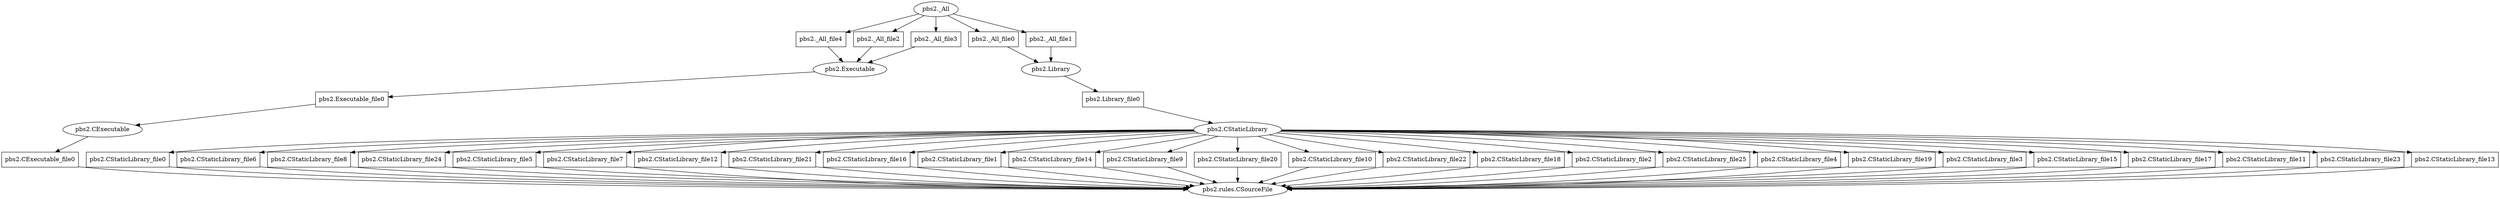 strict digraph {
	"pbs2.CStaticLibrary_file0"	 [shape=box];
	"pbs2.CStaticLibrary_file0" -> "pbs2.rules.CSourceFile";
	"pbs2.CStaticLibrary" -> "pbs2.CStaticLibrary_file0";
	"pbs2.CStaticLibrary_file6"	 [shape=box];
	"pbs2.CStaticLibrary" -> "pbs2.CStaticLibrary_file6";
	"pbs2.CStaticLibrary_file8"	 [shape=box];
	"pbs2.CStaticLibrary" -> "pbs2.CStaticLibrary_file8";
	"pbs2.CStaticLibrary_file24"	 [shape=box];
	"pbs2.CStaticLibrary" -> "pbs2.CStaticLibrary_file24";
	"pbs2.CStaticLibrary_file5"	 [shape=box];
	"pbs2.CStaticLibrary" -> "pbs2.CStaticLibrary_file5";
	"pbs2.CStaticLibrary_file7"	 [shape=box];
	"pbs2.CStaticLibrary" -> "pbs2.CStaticLibrary_file7";
	"pbs2.CStaticLibrary_file12"	 [shape=box];
	"pbs2.CStaticLibrary" -> "pbs2.CStaticLibrary_file12";
	"pbs2.CStaticLibrary_file21"	 [shape=box];
	"pbs2.CStaticLibrary" -> "pbs2.CStaticLibrary_file21";
	"pbs2.CStaticLibrary_file16"	 [shape=box];
	"pbs2.CStaticLibrary" -> "pbs2.CStaticLibrary_file16";
	"pbs2.CStaticLibrary_file1"	 [shape=box];
	"pbs2.CStaticLibrary" -> "pbs2.CStaticLibrary_file1";
	"pbs2.CStaticLibrary_file14"	 [shape=box];
	"pbs2.CStaticLibrary" -> "pbs2.CStaticLibrary_file14";
	"pbs2.CStaticLibrary_file9"	 [shape=box];
	"pbs2.CStaticLibrary" -> "pbs2.CStaticLibrary_file9";
	"pbs2.CStaticLibrary_file20"	 [shape=box];
	"pbs2.CStaticLibrary" -> "pbs2.CStaticLibrary_file20";
	"pbs2.CStaticLibrary_file10"	 [shape=box];
	"pbs2.CStaticLibrary" -> "pbs2.CStaticLibrary_file10";
	"pbs2.CStaticLibrary_file22"	 [shape=box];
	"pbs2.CStaticLibrary" -> "pbs2.CStaticLibrary_file22";
	"pbs2.CStaticLibrary_file18"	 [shape=box];
	"pbs2.CStaticLibrary" -> "pbs2.CStaticLibrary_file18";
	"pbs2.CStaticLibrary_file2"	 [shape=box];
	"pbs2.CStaticLibrary" -> "pbs2.CStaticLibrary_file2";
	"pbs2.CStaticLibrary_file25"	 [shape=box];
	"pbs2.CStaticLibrary" -> "pbs2.CStaticLibrary_file25";
	"pbs2.CStaticLibrary_file4"	 [shape=box];
	"pbs2.CStaticLibrary" -> "pbs2.CStaticLibrary_file4";
	"pbs2.CStaticLibrary_file19"	 [shape=box];
	"pbs2.CStaticLibrary" -> "pbs2.CStaticLibrary_file19";
	"pbs2.CStaticLibrary_file3"	 [shape=box];
	"pbs2.CStaticLibrary" -> "pbs2.CStaticLibrary_file3";
	"pbs2.CStaticLibrary_file15"	 [shape=box];
	"pbs2.CStaticLibrary" -> "pbs2.CStaticLibrary_file15";
	"pbs2.CStaticLibrary_file17"	 [shape=box];
	"pbs2.CStaticLibrary" -> "pbs2.CStaticLibrary_file17";
	"pbs2.CStaticLibrary_file11"	 [shape=box];
	"pbs2.CStaticLibrary" -> "pbs2.CStaticLibrary_file11";
	"pbs2.CStaticLibrary_file23"	 [shape=box];
	"pbs2.CStaticLibrary" -> "pbs2.CStaticLibrary_file23";
	"pbs2.CStaticLibrary_file13"	 [shape=box];
	"pbs2.CStaticLibrary" -> "pbs2.CStaticLibrary_file13";
	"pbs2.CStaticLibrary_file6" -> "pbs2.rules.CSourceFile";
	"pbs2.CStaticLibrary_file8" -> "pbs2.rules.CSourceFile";
	"pbs2.CStaticLibrary_file24" -> "pbs2.rules.CSourceFile";
	"pbs2.CStaticLibrary_file5" -> "pbs2.rules.CSourceFile";
	"pbs2.CStaticLibrary_file7" -> "pbs2.rules.CSourceFile";
	"pbs2.CStaticLibrary_file12" -> "pbs2.rules.CSourceFile";
	"pbs2.CStaticLibrary_file21" -> "pbs2.rules.CSourceFile";
	"pbs2.CStaticLibrary_file16" -> "pbs2.rules.CSourceFile";
	"pbs2.CStaticLibrary_file1" -> "pbs2.rules.CSourceFile";
	"pbs2.CStaticLibrary_file14" -> "pbs2.rules.CSourceFile";
	"pbs2.CStaticLibrary_file9" -> "pbs2.rules.CSourceFile";
	"pbs2.CStaticLibrary_file20" -> "pbs2.rules.CSourceFile";
	"pbs2.CStaticLibrary_file10" -> "pbs2.rules.CSourceFile";
	"pbs2.CStaticLibrary_file22" -> "pbs2.rules.CSourceFile";
	"pbs2.CStaticLibrary_file18" -> "pbs2.rules.CSourceFile";
	"pbs2.CStaticLibrary_file2" -> "pbs2.rules.CSourceFile";
	"pbs2.CStaticLibrary_file25" -> "pbs2.rules.CSourceFile";
	"pbs2.CStaticLibrary_file4" -> "pbs2.rules.CSourceFile";
	"pbs2.CStaticLibrary_file19" -> "pbs2.rules.CSourceFile";
	"pbs2.CStaticLibrary_file3" -> "pbs2.rules.CSourceFile";
	"pbs2.CStaticLibrary_file15" -> "pbs2.rules.CSourceFile";
	"pbs2.CStaticLibrary_file17" -> "pbs2.rules.CSourceFile";
	"pbs2.CStaticLibrary_file11" -> "pbs2.rules.CSourceFile";
	"pbs2.CStaticLibrary_file23" -> "pbs2.rules.CSourceFile";
	"pbs2.CStaticLibrary_file13" -> "pbs2.rules.CSourceFile";
	"pbs2._All_file4"	 [shape=box];
	"pbs2._All_file4" -> "pbs2.Executable";
	"pbs2._All" -> "pbs2._All_file4";
	"pbs2._All_file2"	 [shape=box];
	"pbs2._All" -> "pbs2._All_file2";
	"pbs2._All_file0"	 [shape=box];
	"pbs2._All" -> "pbs2._All_file0";
	"pbs2._All_file1"	 [shape=box];
	"pbs2._All" -> "pbs2._All_file1";
	"pbs2._All_file3"	 [shape=box];
	"pbs2._All" -> "pbs2._All_file3";
	"pbs2._All_file2" -> "pbs2.Executable";
	"pbs2._All_file0" -> "pbs2.Library";
	"pbs2._All_file1" -> "pbs2.Library";
	"pbs2._All_file3" -> "pbs2.Executable";
	"pbs2.Executable_file0"	 [shape=box];
	"pbs2.Executable" -> "pbs2.Executable_file0";
	"pbs2.Executable_file0" -> "pbs2.CExecutable";
	"pbs2.Library_file0"	 [shape=box];
	"pbs2.Library" -> "pbs2.Library_file0";
	"pbs2.Library_file0" -> "pbs2.CStaticLibrary";
	"pbs2.CExecutable_file0"	 [shape=box];
	"pbs2.CExecutable" -> "pbs2.CExecutable_file0";
	"pbs2.CExecutable_file0" -> "pbs2.rules.CSourceFile";
}
